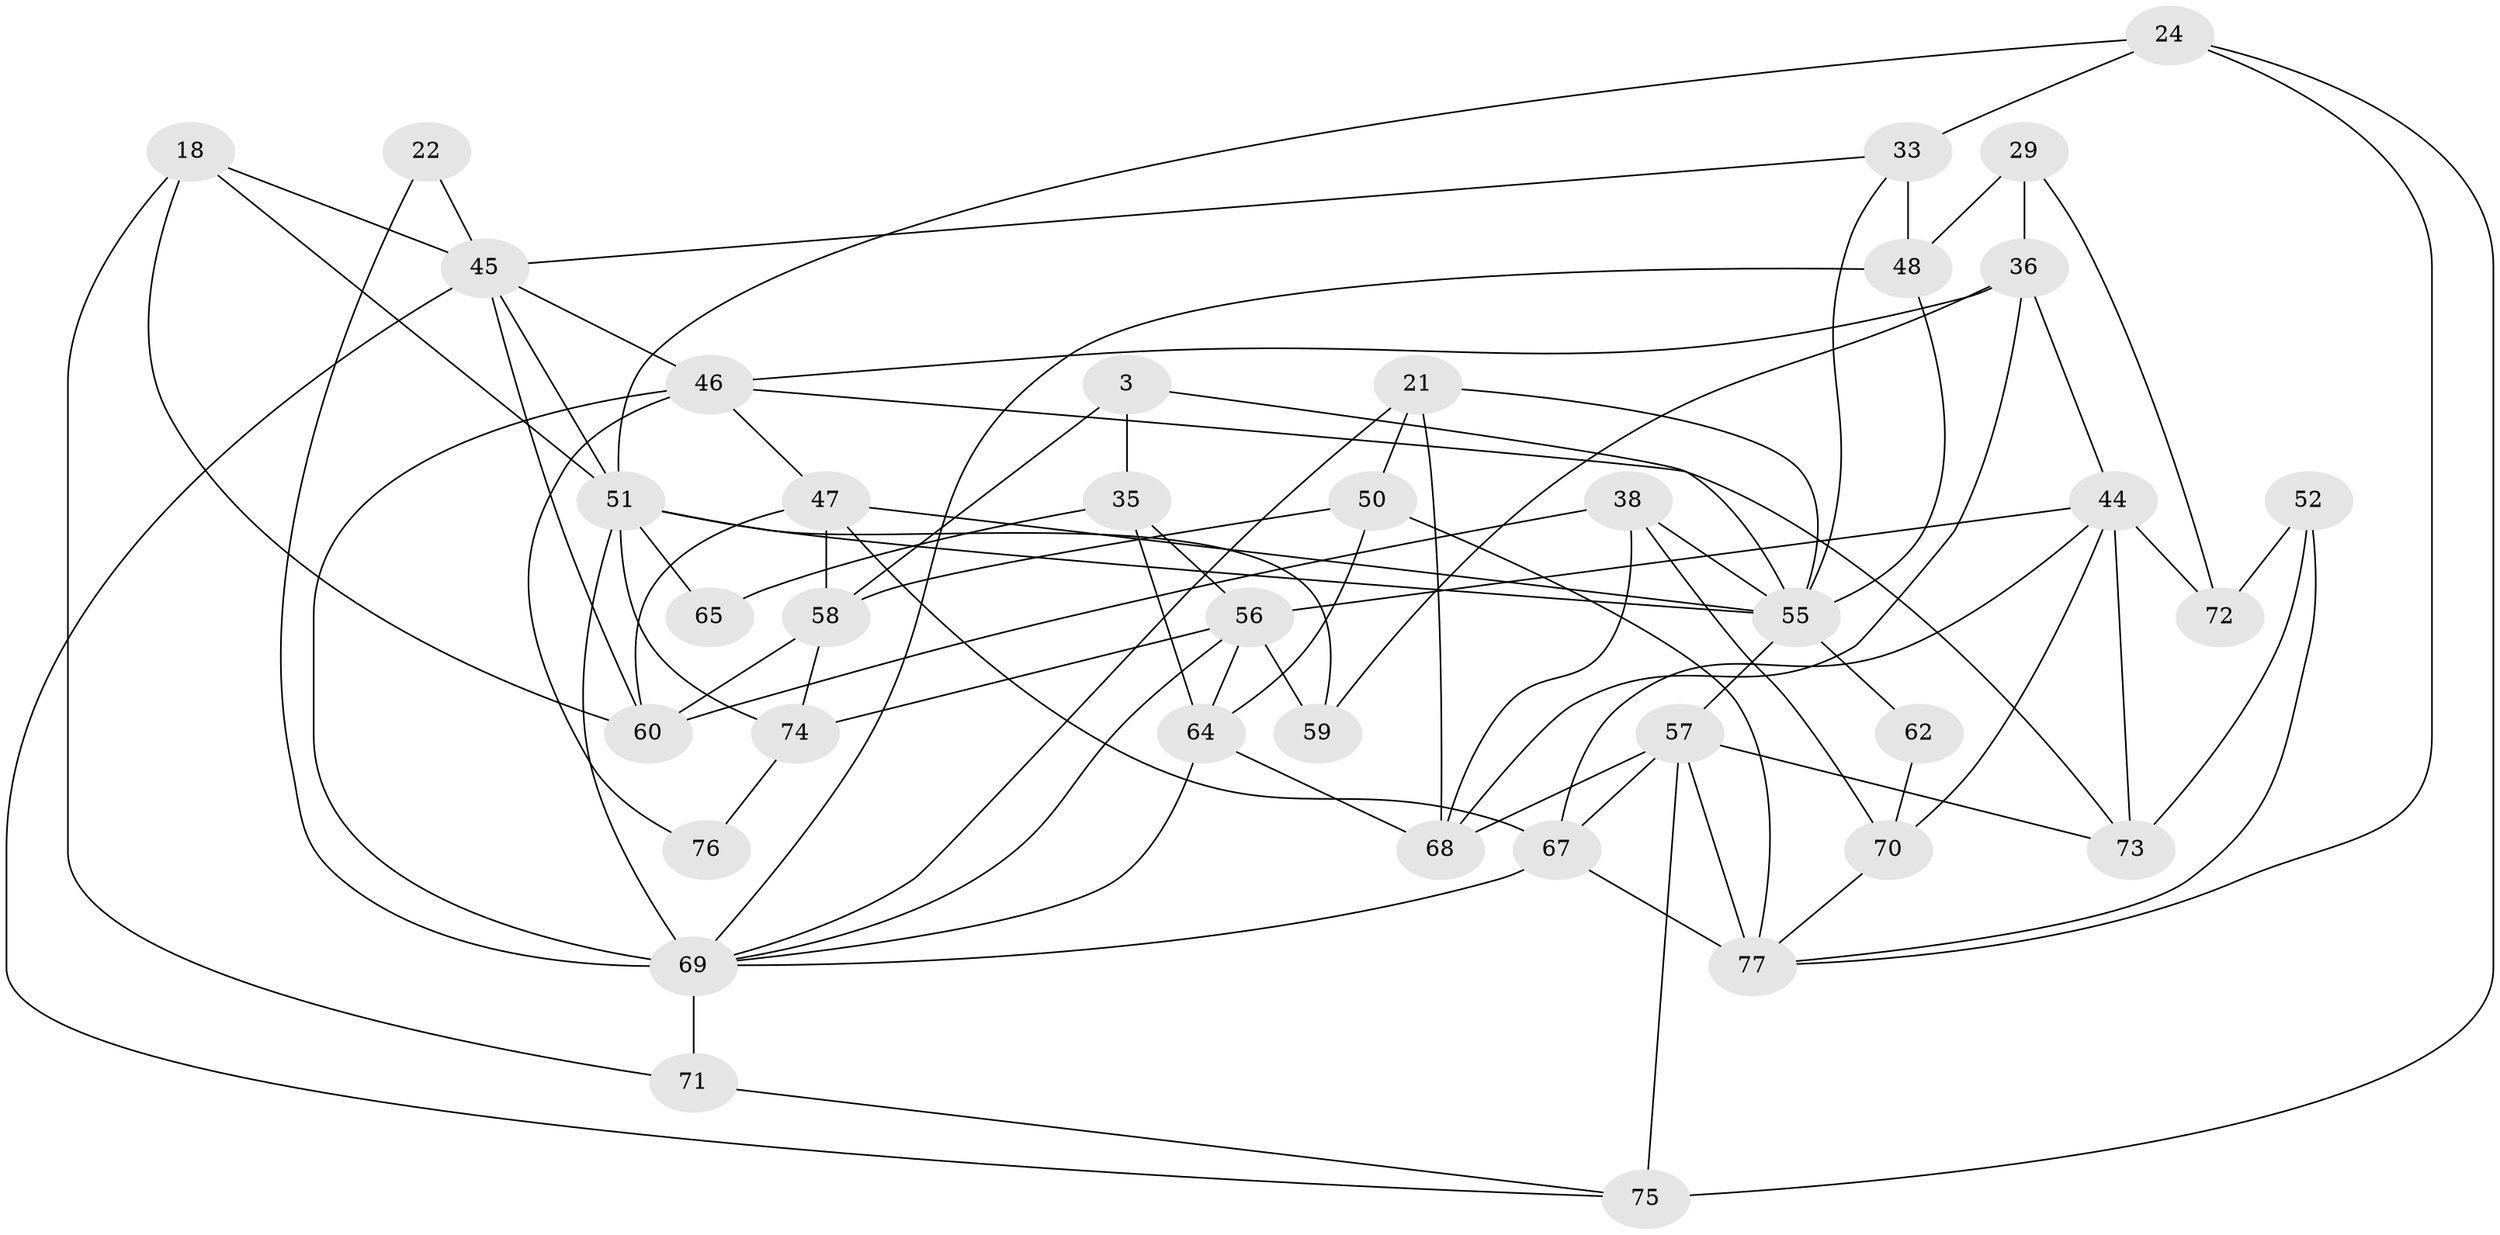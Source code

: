 // original degree distribution, {3: 0.24675324675324675, 5: 0.2077922077922078, 6: 0.09090909090909091, 4: 0.35064935064935066, 2: 0.09090909090909091, 7: 0.012987012987012988}
// Generated by graph-tools (version 1.1) at 2025/51/03/09/25 04:51:53]
// undirected, 38 vertices, 86 edges
graph export_dot {
graph [start="1"]
  node [color=gray90,style=filled];
  3;
  18 [super="+16"];
  21;
  22;
  24;
  29;
  33;
  35 [super="+15"];
  36;
  38 [super="+37"];
  44 [super="+42"];
  45 [super="+43"];
  46 [super="+4"];
  47 [super="+25"];
  48 [super="+19"];
  50;
  51 [super="+28+41+39"];
  52;
  55 [super="+20+27"];
  56 [super="+17+40"];
  57 [super="+31+30"];
  58 [super="+14"];
  59;
  60 [super="+8"];
  62;
  64 [super="+6"];
  65;
  67 [super="+61"];
  68;
  69 [super="+63+54"];
  70;
  71;
  72;
  73 [super="+49"];
  74 [super="+5+7"];
  75;
  76;
  77 [super="+66"];
  3 -- 55 [weight=2];
  3 -- 35 [weight=2];
  3 -- 58;
  18 -- 71 [weight=2];
  18 -- 45;
  18 -- 60;
  18 -- 51 [weight=2];
  21 -- 50;
  21 -- 68;
  21 -- 55;
  21 -- 69;
  22 -- 69;
  22 -- 45;
  24 -- 77;
  24 -- 33;
  24 -- 75;
  24 -- 51;
  29 -- 36;
  29 -- 72;
  29 -- 48;
  33 -- 48 [weight=2];
  33 -- 55;
  33 -- 45;
  35 -- 65;
  35 -- 64;
  35 -- 56;
  36 -- 46;
  36 -- 68;
  36 -- 59;
  36 -- 44;
  38 -- 60 [weight=2];
  38 -- 68 [weight=2];
  38 -- 70;
  38 -- 55 [weight=2];
  44 -- 73 [weight=2];
  44 -- 72;
  44 -- 67;
  44 -- 70;
  44 -- 56;
  45 -- 46 [weight=2];
  45 -- 60;
  45 -- 51;
  45 -- 75;
  46 -- 47 [weight=2];
  46 -- 69 [weight=2];
  46 -- 73;
  46 -- 76;
  47 -- 60 [weight=2];
  47 -- 67 [weight=3];
  47 -- 55;
  47 -- 58;
  48 -- 55;
  48 -- 69 [weight=2];
  50 -- 58;
  50 -- 64;
  50 -- 77;
  51 -- 55;
  51 -- 74 [weight=3];
  51 -- 59;
  51 -- 65;
  51 -- 69 [weight=2];
  52 -- 72;
  52 -- 73;
  52 -- 77;
  55 -- 62;
  55 -- 57;
  56 -- 64 [weight=2];
  56 -- 74 [weight=3];
  56 -- 59;
  56 -- 69;
  57 -- 77;
  57 -- 73;
  57 -- 67;
  57 -- 75 [weight=2];
  57 -- 68;
  58 -- 60;
  58 -- 74;
  62 -- 70;
  64 -- 68 [weight=2];
  64 -- 69;
  67 -- 77 [weight=3];
  67 -- 69;
  69 -- 71 [weight=2];
  70 -- 77;
  71 -- 75;
  74 -- 76;
}
